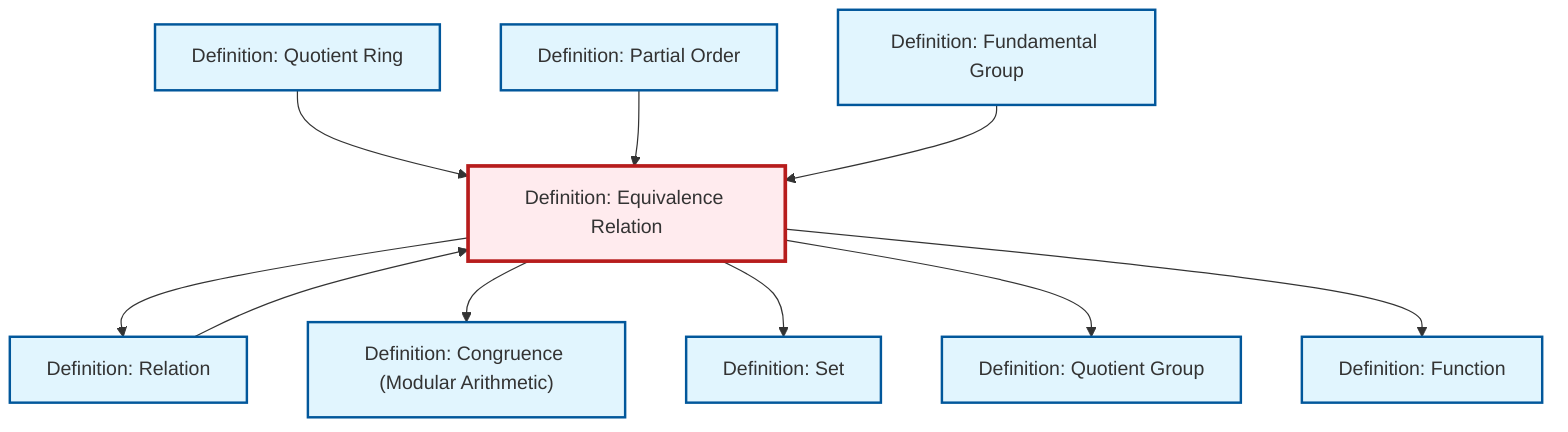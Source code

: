 graph TD
    classDef definition fill:#e1f5fe,stroke:#01579b,stroke-width:2px
    classDef theorem fill:#f3e5f5,stroke:#4a148c,stroke-width:2px
    classDef axiom fill:#fff3e0,stroke:#e65100,stroke-width:2px
    classDef example fill:#e8f5e9,stroke:#1b5e20,stroke-width:2px
    classDef current fill:#ffebee,stroke:#b71c1c,stroke-width:3px
    def-set["Definition: Set"]:::definition
    def-partial-order["Definition: Partial Order"]:::definition
    def-quotient-group["Definition: Quotient Group"]:::definition
    def-function["Definition: Function"]:::definition
    def-congruence["Definition: Congruence (Modular Arithmetic)"]:::definition
    def-equivalence-relation["Definition: Equivalence Relation"]:::definition
    def-relation["Definition: Relation"]:::definition
    def-fundamental-group["Definition: Fundamental Group"]:::definition
    def-quotient-ring["Definition: Quotient Ring"]:::definition
    def-relation --> def-equivalence-relation
    def-equivalence-relation --> def-relation
    def-quotient-ring --> def-equivalence-relation
    def-equivalence-relation --> def-congruence
    def-equivalence-relation --> def-set
    def-partial-order --> def-equivalence-relation
    def-equivalence-relation --> def-quotient-group
    def-fundamental-group --> def-equivalence-relation
    def-equivalence-relation --> def-function
    class def-equivalence-relation current